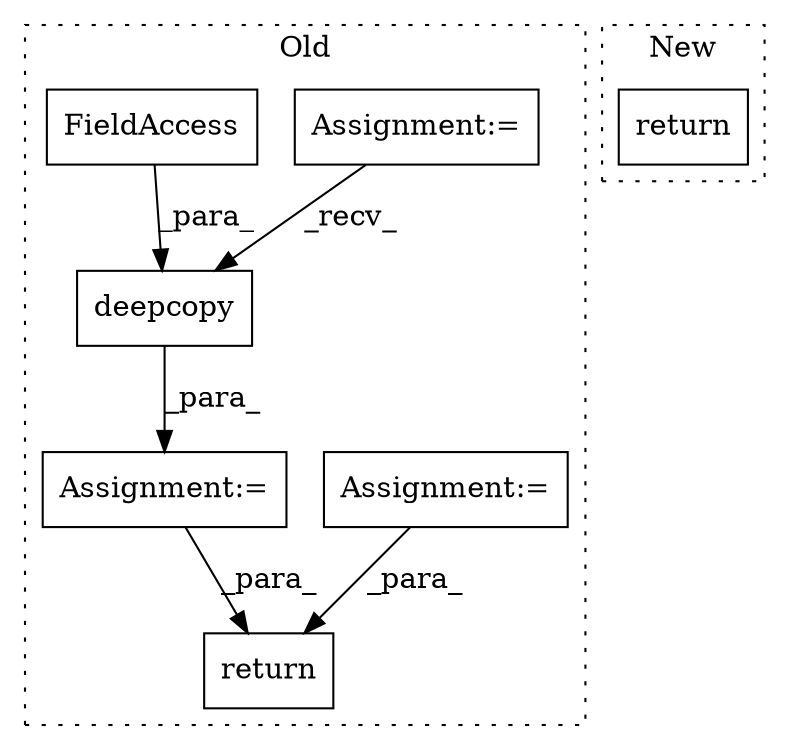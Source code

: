 digraph G {
subgraph cluster0 {
1 [label="deepcopy" a="32" s="1291,1310" l="9,1" shape="box"];
3 [label="return" a="41" s="1562" l="7" shape="box"];
4 [label="Assignment:=" a="7" s="1242" l="4" shape="box"];
5 [label="Assignment:=" a="7" s="1285" l="1" shape="box"];
6 [label="Assignment:=" a="7" s="1402" l="1" shape="box"];
7 [label="FieldAccess" a="22" s="1300" l="10" shape="box"];
label = "Old";
style="dotted";
}
subgraph cluster1 {
2 [label="return" a="41" s="1734" l="7" shape="box"];
label = "New";
style="dotted";
}
1 -> 5 [label="_para_"];
4 -> 1 [label="_recv_"];
5 -> 3 [label="_para_"];
6 -> 3 [label="_para_"];
7 -> 1 [label="_para_"];
}